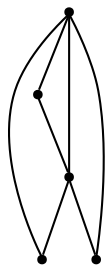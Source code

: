 graph {
  node [shape=point,comment="{\"directed\":false,\"doi\":\"10.4230/LIPIcs.GD.2024.13\",\"figure\":\"7 (1)\"}"]

  v0 [pos="1021.2437368258511,1232.8189216303356"]
  v1 [pos="929.5518159178066,1344.6354955795925"]
  v2 [pos="929.5518159178066,1268.2577041432332"]
  v3 [pos="837.8598950097621,1232.8189216303356"]
  v4 [pos="929.5518159178066,1307.9673195091664"]

  v0 -- v1 [id="-1",pos="1021.2437368258511,1232.8189216303356 1023.6652742406902,1244.9193180046925 1023.6652742406902,1257.3822506877498 1021.2438004216548,1269.4868433785527 1012.347406381529,1313.9583694013586 973.2531659772958,1344.7009081418173 929.5518159178066,1344.6354955795925"]
  v3 -- v0 [id="-2",pos="837.8598950097621,1232.8189216303356 1021.2437368258511,1232.8189216303356 1021.2437368258511,1232.8189216303356 1021.2437368258511,1232.8189216303356"]
  v0 -- v4 [id="-3",pos="1021.2437368258511,1232.8189216303356 1013.8417576454921,1269.8244561107867 984.9087831879866,1298.7504283386274 947.8902382568976,1306.1548922878744 941.7333594353959,1307.385969653908 935.5968115310241,1307.9819865207603 929.5518159178066,1307.9673195091664"]
  v1 -- v3 [id="-4",pos="929.5518159178066,1344.6354955795925 923.5068698356098,1344.6499026058632 917.3703606328835,1344.0538836122253 911.2135207703228,1342.8228140360916 860.5745353840797,1332.6974839355792 827.7321996857993,1283.4456992940018 837.8598950097621,1232.8189216303356"]
  v2 -- v0 [id="-5",pos="929.5518159178066,1268.2577041432332 962.400470791179,1268.2580642488356 995.2487116867349,1256.4451473445456 1021.2437368258511,1232.8189216303356"]
  v3 -- v2 [id="-6",pos="837.8598950097621,1232.8189216303356 863.8562835820833,1256.4443635462876 896.7042567252181,1268.2572804505776 929.5518159178066,1268.2577041432332"]
  v3 -- v4 [id="-7",pos="837.8598950097621,1232.8189216303356 846.7563448539228,1277.2902970030873 885.8505245697803,1308.032905380903 929.5518159178066,1307.9673195091664"]
}